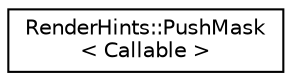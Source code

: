 digraph "Graphical Class Hierarchy"
{
 // LATEX_PDF_SIZE
  edge [fontname="Helvetica",fontsize="10",labelfontname="Helvetica",labelfontsize="10"];
  node [fontname="Helvetica",fontsize="10",shape=record];
  rankdir="LR";
  Node0 [label="RenderHints::PushMask\l\< Callable \>",height=0.2,width=0.4,color="black", fillcolor="white", style="filled",URL="$structRenderHints_1_1PushMask.html",tooltip=" "];
}
